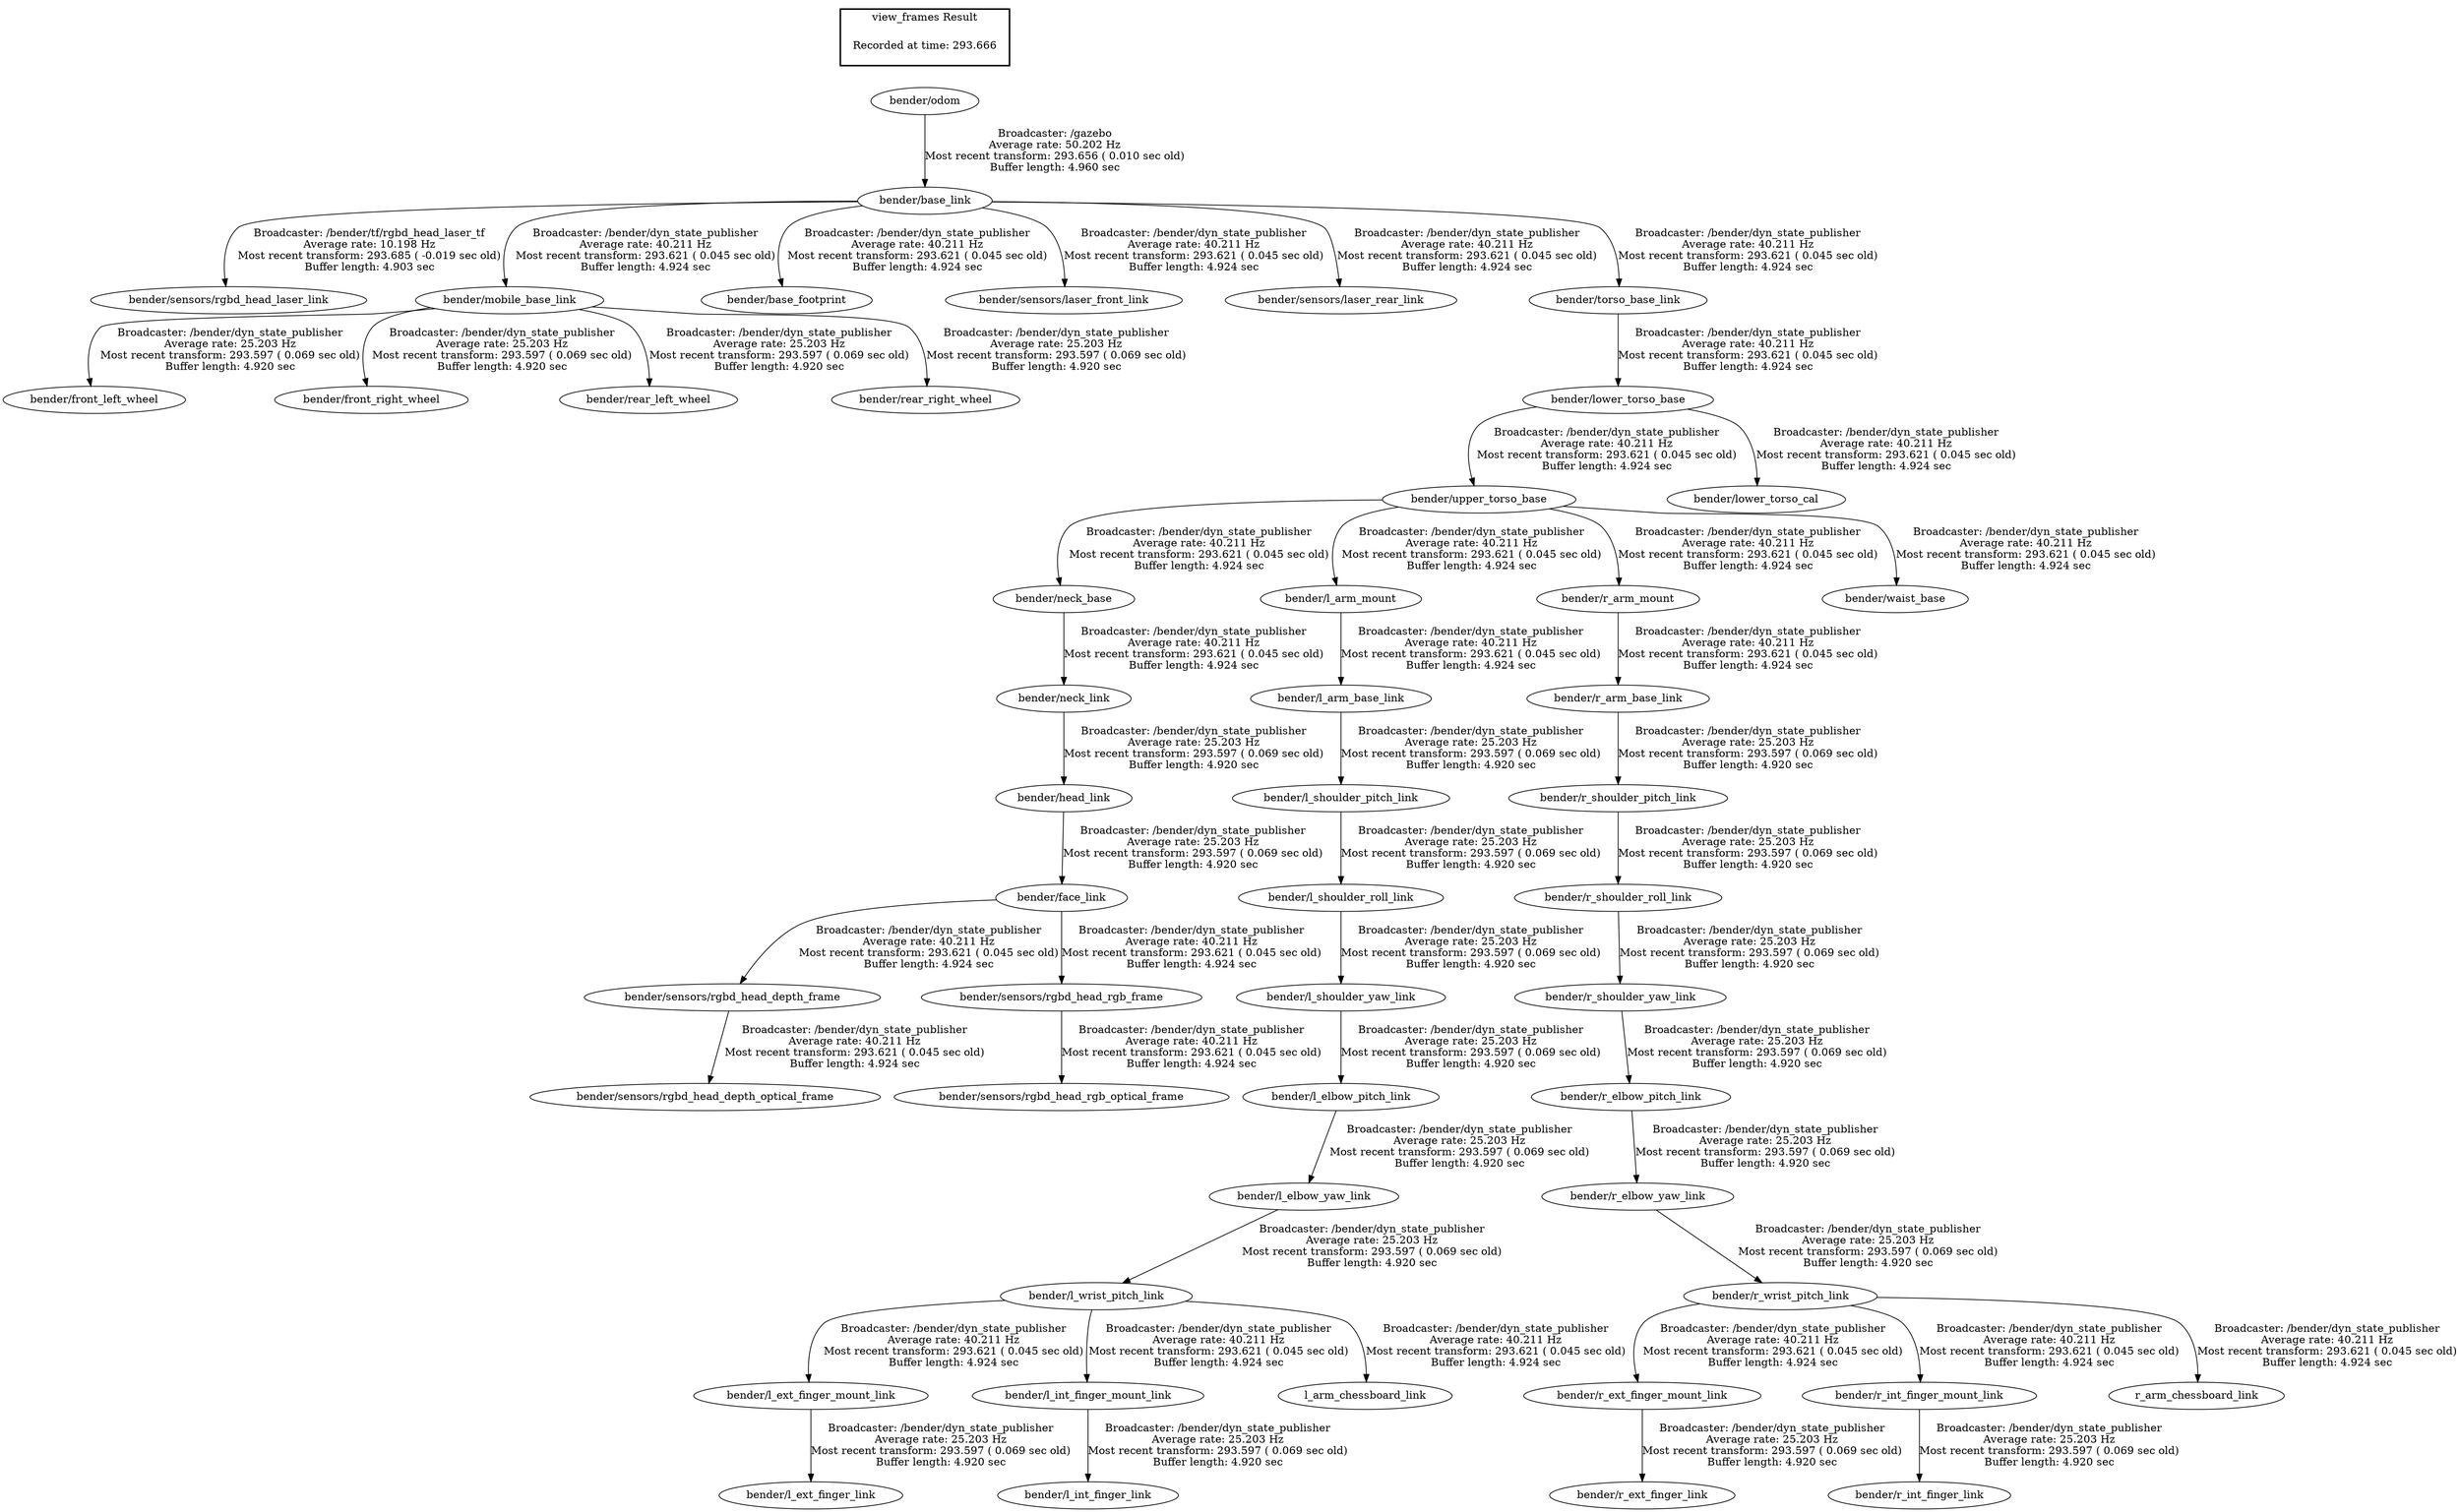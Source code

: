 digraph G {
"bender/base_link" -> "bender/sensors/rgbd_head_laser_link"[label="Broadcaster: /bender/tf/rgbd_head_laser_tf\nAverage rate: 10.198 Hz\nMost recent transform: 293.685 ( -0.019 sec old)\nBuffer length: 4.903 sec\n"];
"bender/odom" -> "bender/base_link"[label="Broadcaster: /gazebo\nAverage rate: 50.202 Hz\nMost recent transform: 293.656 ( 0.010 sec old)\nBuffer length: 4.960 sec\n"];
"bender/mobile_base_link" -> "bender/front_left_wheel"[label="Broadcaster: /bender/dyn_state_publisher\nAverage rate: 25.203 Hz\nMost recent transform: 293.597 ( 0.069 sec old)\nBuffer length: 4.920 sec\n"];
"bender/base_link" -> "bender/mobile_base_link"[label="Broadcaster: /bender/dyn_state_publisher\nAverage rate: 40.211 Hz\nMost recent transform: 293.621 ( 0.045 sec old)\nBuffer length: 4.924 sec\n"];
"bender/mobile_base_link" -> "bender/front_right_wheel"[label="Broadcaster: /bender/dyn_state_publisher\nAverage rate: 25.203 Hz\nMost recent transform: 293.597 ( 0.069 sec old)\nBuffer length: 4.920 sec\n"];
"bender/head_link" -> "bender/face_link"[label="Broadcaster: /bender/dyn_state_publisher\nAverage rate: 25.203 Hz\nMost recent transform: 293.597 ( 0.069 sec old)\nBuffer length: 4.920 sec\n"];
"bender/neck_link" -> "bender/head_link"[label="Broadcaster: /bender/dyn_state_publisher\nAverage rate: 25.203 Hz\nMost recent transform: 293.597 ( 0.069 sec old)\nBuffer length: 4.920 sec\n"];
"bender/neck_base" -> "bender/neck_link"[label="Broadcaster: /bender/dyn_state_publisher\nAverage rate: 40.211 Hz\nMost recent transform: 293.621 ( 0.045 sec old)\nBuffer length: 4.924 sec\n"];
"bender/l_shoulder_yaw_link" -> "bender/l_elbow_pitch_link"[label="Broadcaster: /bender/dyn_state_publisher\nAverage rate: 25.203 Hz\nMost recent transform: 293.597 ( 0.069 sec old)\nBuffer length: 4.920 sec\n"];
"bender/l_shoulder_roll_link" -> "bender/l_shoulder_yaw_link"[label="Broadcaster: /bender/dyn_state_publisher\nAverage rate: 25.203 Hz\nMost recent transform: 293.597 ( 0.069 sec old)\nBuffer length: 4.920 sec\n"];
"bender/l_elbow_pitch_link" -> "bender/l_elbow_yaw_link"[label="Broadcaster: /bender/dyn_state_publisher\nAverage rate: 25.203 Hz\nMost recent transform: 293.597 ( 0.069 sec old)\nBuffer length: 4.920 sec\n"];
"bender/l_ext_finger_mount_link" -> "bender/l_ext_finger_link"[label="Broadcaster: /bender/dyn_state_publisher\nAverage rate: 25.203 Hz\nMost recent transform: 293.597 ( 0.069 sec old)\nBuffer length: 4.920 sec\n"];
"bender/l_wrist_pitch_link" -> "bender/l_ext_finger_mount_link"[label="Broadcaster: /bender/dyn_state_publisher\nAverage rate: 40.211 Hz\nMost recent transform: 293.621 ( 0.045 sec old)\nBuffer length: 4.924 sec\n"];
"bender/l_int_finger_mount_link" -> "bender/l_int_finger_link"[label="Broadcaster: /bender/dyn_state_publisher\nAverage rate: 25.203 Hz\nMost recent transform: 293.597 ( 0.069 sec old)\nBuffer length: 4.920 sec\n"];
"bender/l_wrist_pitch_link" -> "bender/l_int_finger_mount_link"[label="Broadcaster: /bender/dyn_state_publisher\nAverage rate: 40.211 Hz\nMost recent transform: 293.621 ( 0.045 sec old)\nBuffer length: 4.924 sec\n"];
"bender/l_arm_base_link" -> "bender/l_shoulder_pitch_link"[label="Broadcaster: /bender/dyn_state_publisher\nAverage rate: 25.203 Hz\nMost recent transform: 293.597 ( 0.069 sec old)\nBuffer length: 4.920 sec\n"];
"bender/l_arm_mount" -> "bender/l_arm_base_link"[label="Broadcaster: /bender/dyn_state_publisher\nAverage rate: 40.211 Hz\nMost recent transform: 293.621 ( 0.045 sec old)\nBuffer length: 4.924 sec\n"];
"bender/l_shoulder_pitch_link" -> "bender/l_shoulder_roll_link"[label="Broadcaster: /bender/dyn_state_publisher\nAverage rate: 25.203 Hz\nMost recent transform: 293.597 ( 0.069 sec old)\nBuffer length: 4.920 sec\n"];
"bender/l_elbow_yaw_link" -> "bender/l_wrist_pitch_link"[label="Broadcaster: /bender/dyn_state_publisher\nAverage rate: 25.203 Hz\nMost recent transform: 293.597 ( 0.069 sec old)\nBuffer length: 4.920 sec\n"];
"bender/r_shoulder_yaw_link" -> "bender/r_elbow_pitch_link"[label="Broadcaster: /bender/dyn_state_publisher\nAverage rate: 25.203 Hz\nMost recent transform: 293.597 ( 0.069 sec old)\nBuffer length: 4.920 sec\n"];
"bender/r_shoulder_roll_link" -> "bender/r_shoulder_yaw_link"[label="Broadcaster: /bender/dyn_state_publisher\nAverage rate: 25.203 Hz\nMost recent transform: 293.597 ( 0.069 sec old)\nBuffer length: 4.920 sec\n"];
"bender/r_elbow_pitch_link" -> "bender/r_elbow_yaw_link"[label="Broadcaster: /bender/dyn_state_publisher\nAverage rate: 25.203 Hz\nMost recent transform: 293.597 ( 0.069 sec old)\nBuffer length: 4.920 sec\n"];
"bender/r_ext_finger_mount_link" -> "bender/r_ext_finger_link"[label="Broadcaster: /bender/dyn_state_publisher\nAverage rate: 25.203 Hz\nMost recent transform: 293.597 ( 0.069 sec old)\nBuffer length: 4.920 sec\n"];
"bender/r_wrist_pitch_link" -> "bender/r_ext_finger_mount_link"[label="Broadcaster: /bender/dyn_state_publisher\nAverage rate: 40.211 Hz\nMost recent transform: 293.621 ( 0.045 sec old)\nBuffer length: 4.924 sec\n"];
"bender/r_int_finger_mount_link" -> "bender/r_int_finger_link"[label="Broadcaster: /bender/dyn_state_publisher\nAverage rate: 25.203 Hz\nMost recent transform: 293.597 ( 0.069 sec old)\nBuffer length: 4.920 sec\n"];
"bender/r_wrist_pitch_link" -> "bender/r_int_finger_mount_link"[label="Broadcaster: /bender/dyn_state_publisher\nAverage rate: 40.211 Hz\nMost recent transform: 293.621 ( 0.045 sec old)\nBuffer length: 4.924 sec\n"];
"bender/r_arm_base_link" -> "bender/r_shoulder_pitch_link"[label="Broadcaster: /bender/dyn_state_publisher\nAverage rate: 25.203 Hz\nMost recent transform: 293.597 ( 0.069 sec old)\nBuffer length: 4.920 sec\n"];
"bender/r_arm_mount" -> "bender/r_arm_base_link"[label="Broadcaster: /bender/dyn_state_publisher\nAverage rate: 40.211 Hz\nMost recent transform: 293.621 ( 0.045 sec old)\nBuffer length: 4.924 sec\n"];
"bender/r_shoulder_pitch_link" -> "bender/r_shoulder_roll_link"[label="Broadcaster: /bender/dyn_state_publisher\nAverage rate: 25.203 Hz\nMost recent transform: 293.597 ( 0.069 sec old)\nBuffer length: 4.920 sec\n"];
"bender/r_elbow_yaw_link" -> "bender/r_wrist_pitch_link"[label="Broadcaster: /bender/dyn_state_publisher\nAverage rate: 25.203 Hz\nMost recent transform: 293.597 ( 0.069 sec old)\nBuffer length: 4.920 sec\n"];
"bender/mobile_base_link" -> "bender/rear_left_wheel"[label="Broadcaster: /bender/dyn_state_publisher\nAverage rate: 25.203 Hz\nMost recent transform: 293.597 ( 0.069 sec old)\nBuffer length: 4.920 sec\n"];
"bender/mobile_base_link" -> "bender/rear_right_wheel"[label="Broadcaster: /bender/dyn_state_publisher\nAverage rate: 25.203 Hz\nMost recent transform: 293.597 ( 0.069 sec old)\nBuffer length: 4.920 sec\n"];
"bender/base_link" -> "bender/base_footprint"[label="Broadcaster: /bender/dyn_state_publisher\nAverage rate: 40.211 Hz\nMost recent transform: 293.621 ( 0.045 sec old)\nBuffer length: 4.924 sec\n"];
"bender/upper_torso_base" -> "bender/l_arm_mount"[label="Broadcaster: /bender/dyn_state_publisher\nAverage rate: 40.211 Hz\nMost recent transform: 293.621 ( 0.045 sec old)\nBuffer length: 4.924 sec\n"];
"bender/l_wrist_pitch_link" -> "l_arm_chessboard_link"[label="Broadcaster: /bender/dyn_state_publisher\nAverage rate: 40.211 Hz\nMost recent transform: 293.621 ( 0.045 sec old)\nBuffer length: 4.924 sec\n"];
"bender/lower_torso_base" -> "bender/upper_torso_base"[label="Broadcaster: /bender/dyn_state_publisher\nAverage rate: 40.211 Hz\nMost recent transform: 293.621 ( 0.045 sec old)\nBuffer length: 4.924 sec\n"];
"bender/base_link" -> "bender/sensors/laser_front_link"[label="Broadcaster: /bender/dyn_state_publisher\nAverage rate: 40.211 Hz\nMost recent transform: 293.621 ( 0.045 sec old)\nBuffer length: 4.924 sec\n"];
"bender/base_link" -> "bender/sensors/laser_rear_link"[label="Broadcaster: /bender/dyn_state_publisher\nAverage rate: 40.211 Hz\nMost recent transform: 293.621 ( 0.045 sec old)\nBuffer length: 4.924 sec\n"];
"bender/lower_torso_base" -> "bender/lower_torso_cal"[label="Broadcaster: /bender/dyn_state_publisher\nAverage rate: 40.211 Hz\nMost recent transform: 293.621 ( 0.045 sec old)\nBuffer length: 4.924 sec\n"];
"bender/torso_base_link" -> "bender/lower_torso_base"[label="Broadcaster: /bender/dyn_state_publisher\nAverage rate: 40.211 Hz\nMost recent transform: 293.621 ( 0.045 sec old)\nBuffer length: 4.924 sec\n"];
"bender/base_link" -> "bender/torso_base_link"[label="Broadcaster: /bender/dyn_state_publisher\nAverage rate: 40.211 Hz\nMost recent transform: 293.621 ( 0.045 sec old)\nBuffer length: 4.924 sec\n"];
"bender/upper_torso_base" -> "bender/neck_base"[label="Broadcaster: /bender/dyn_state_publisher\nAverage rate: 40.211 Hz\nMost recent transform: 293.621 ( 0.045 sec old)\nBuffer length: 4.924 sec\n"];
"bender/upper_torso_base" -> "bender/r_arm_mount"[label="Broadcaster: /bender/dyn_state_publisher\nAverage rate: 40.211 Hz\nMost recent transform: 293.621 ( 0.045 sec old)\nBuffer length: 4.924 sec\n"];
"bender/r_wrist_pitch_link" -> "r_arm_chessboard_link"[label="Broadcaster: /bender/dyn_state_publisher\nAverage rate: 40.211 Hz\nMost recent transform: 293.621 ( 0.045 sec old)\nBuffer length: 4.924 sec\n"];
"bender/face_link" -> "bender/sensors/rgbd_head_depth_frame"[label="Broadcaster: /bender/dyn_state_publisher\nAverage rate: 40.211 Hz\nMost recent transform: 293.621 ( 0.045 sec old)\nBuffer length: 4.924 sec\n"];
"bender/sensors/rgbd_head_depth_frame" -> "bender/sensors/rgbd_head_depth_optical_frame"[label="Broadcaster: /bender/dyn_state_publisher\nAverage rate: 40.211 Hz\nMost recent transform: 293.621 ( 0.045 sec old)\nBuffer length: 4.924 sec\n"];
"bender/face_link" -> "bender/sensors/rgbd_head_rgb_frame"[label="Broadcaster: /bender/dyn_state_publisher\nAverage rate: 40.211 Hz\nMost recent transform: 293.621 ( 0.045 sec old)\nBuffer length: 4.924 sec\n"];
"bender/sensors/rgbd_head_rgb_frame" -> "bender/sensors/rgbd_head_rgb_optical_frame"[label="Broadcaster: /bender/dyn_state_publisher\nAverage rate: 40.211 Hz\nMost recent transform: 293.621 ( 0.045 sec old)\nBuffer length: 4.924 sec\n"];
"bender/upper_torso_base" -> "bender/waist_base"[label="Broadcaster: /bender/dyn_state_publisher\nAverage rate: 40.211 Hz\nMost recent transform: 293.621 ( 0.045 sec old)\nBuffer length: 4.924 sec\n"];
edge [style=invis];
 subgraph cluster_legend { style=bold; color=black; label ="view_frames Result";
"Recorded at time: 293.666"[ shape=plaintext ] ;
 }->"bender/odom";
}